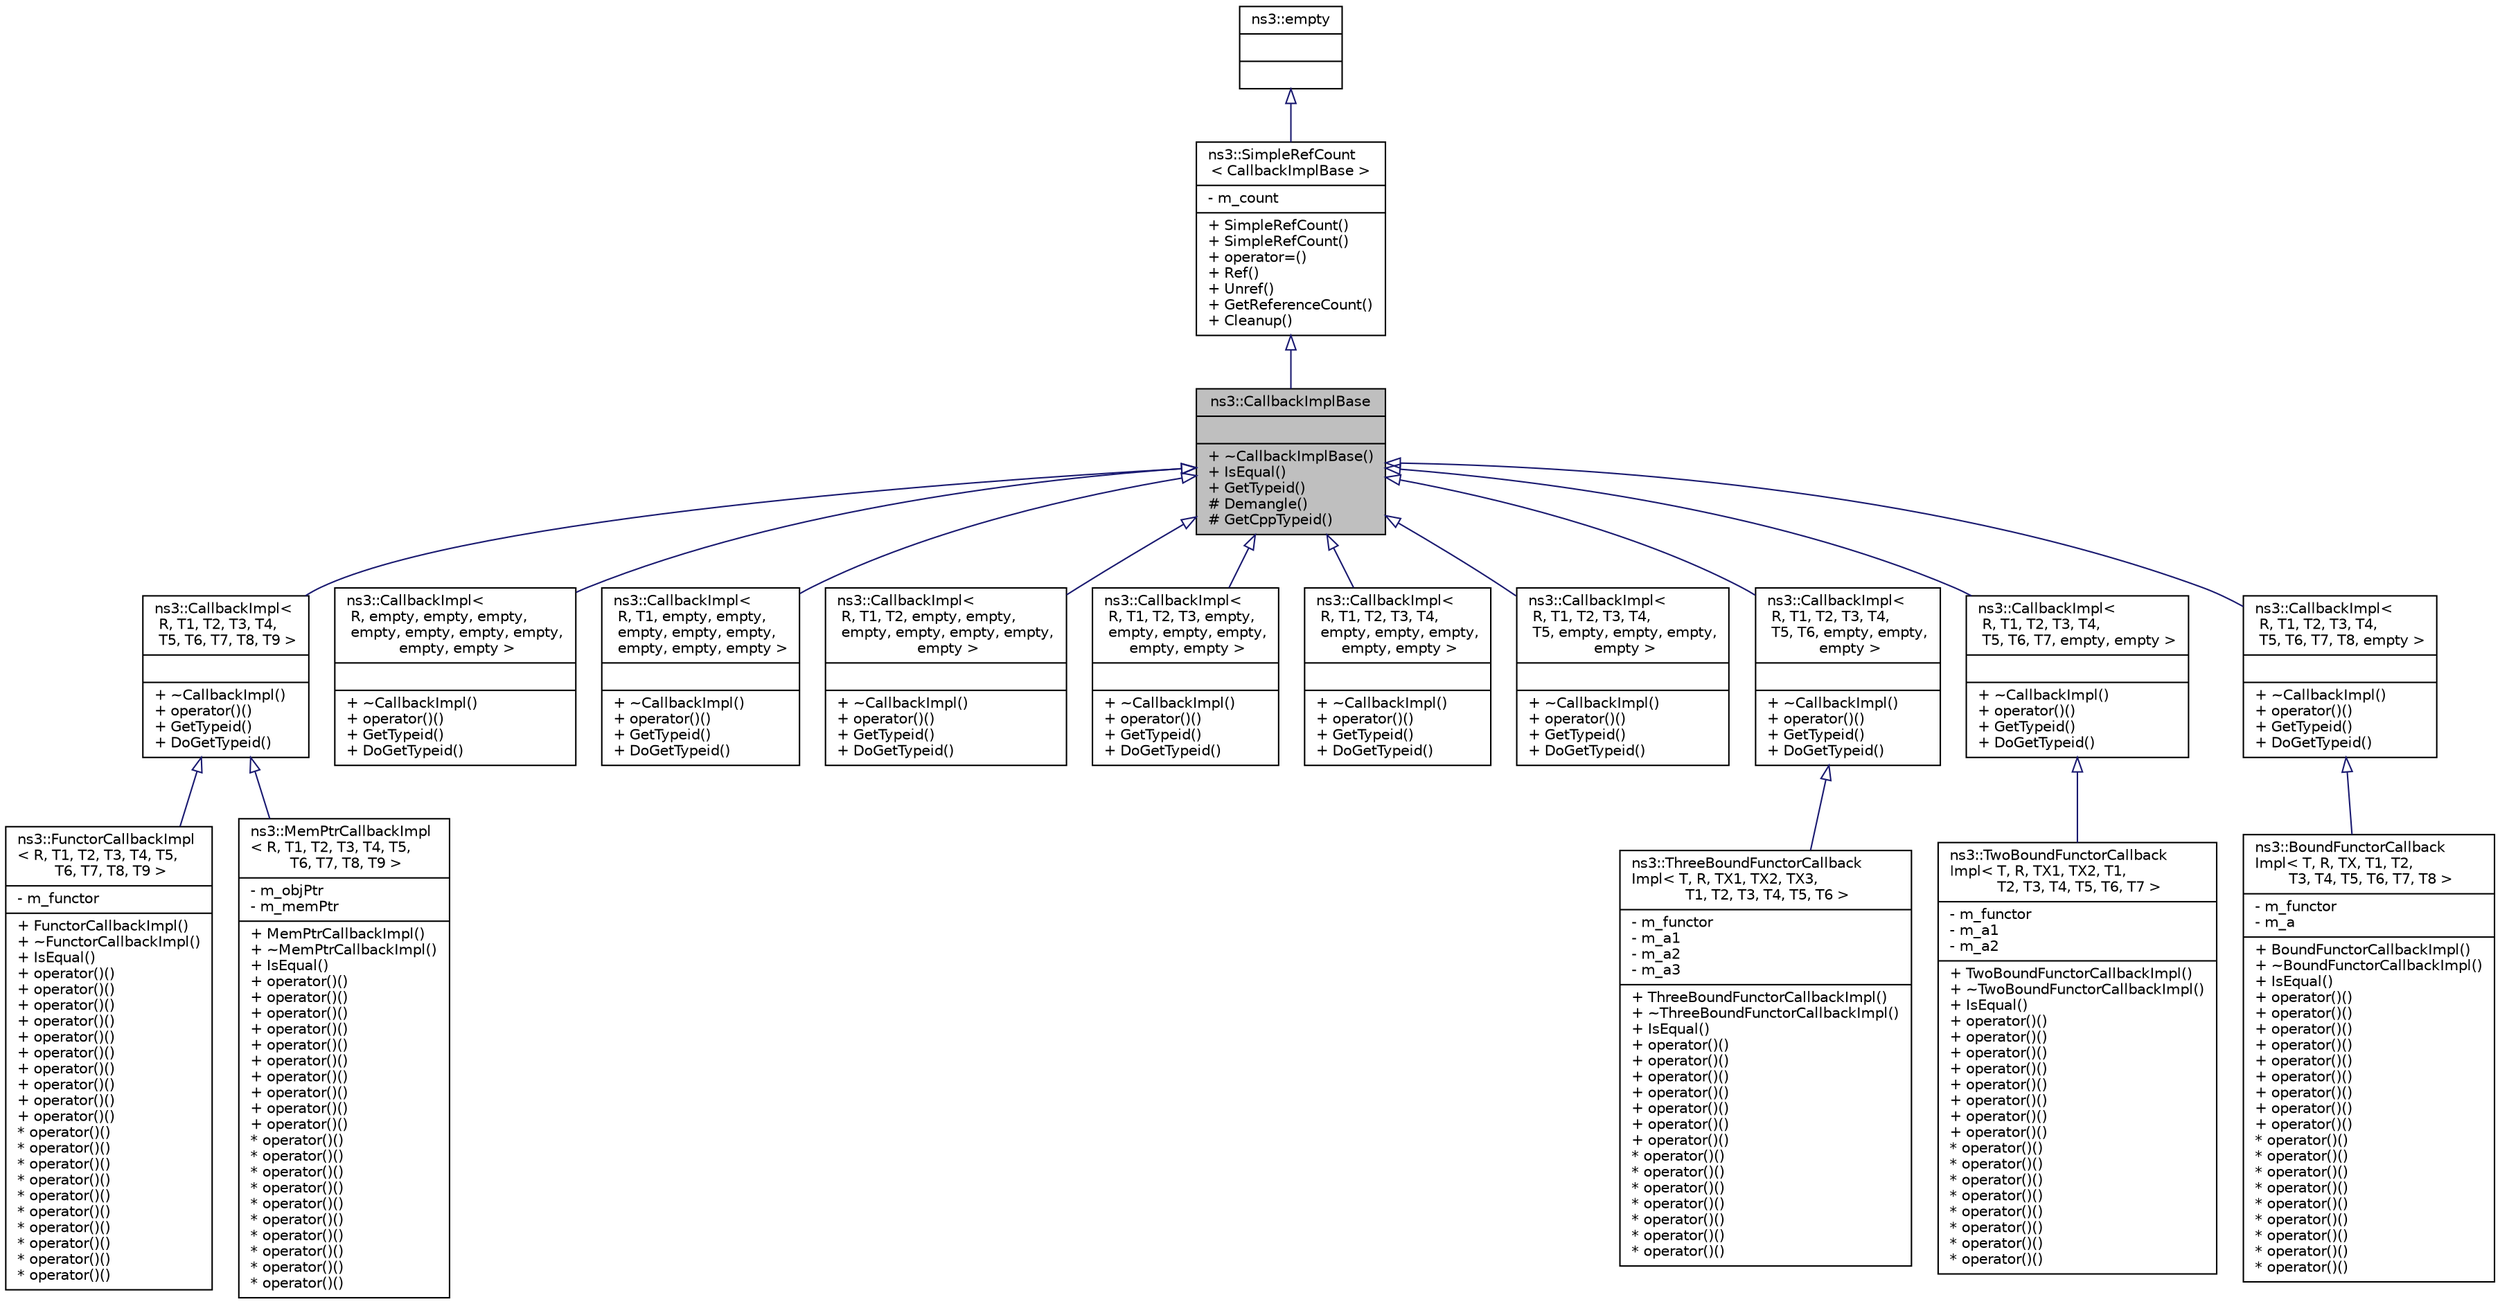 digraph "ns3::CallbackImplBase"
{
  edge [fontname="Helvetica",fontsize="10",labelfontname="Helvetica",labelfontsize="10"];
  node [fontname="Helvetica",fontsize="10",shape=record];
  Node1 [label="{ns3::CallbackImplBase\n||+ ~CallbackImplBase()\l+ IsEqual()\l+ GetTypeid()\l# Demangle()\l# GetCppTypeid()\l}",height=0.2,width=0.4,color="black", fillcolor="grey75", style="filled", fontcolor="black"];
  Node2 -> Node1 [dir="back",color="midnightblue",fontsize="10",style="solid",arrowtail="onormal"];
  Node2 [label="{ns3::SimpleRefCount\l\< CallbackImplBase \>\n|- m_count\l|+ SimpleRefCount()\l+ SimpleRefCount()\l+ operator=()\l+ Ref()\l+ Unref()\l+ GetReferenceCount()\l+ Cleanup()\l}",height=0.2,width=0.4,color="black", fillcolor="white", style="filled",URL="$da/da1/classns3_1_1SimpleRefCount.html"];
  Node3 -> Node2 [dir="back",color="midnightblue",fontsize="10",style="solid",arrowtail="onormal"];
  Node3 [label="{ns3::empty\n||}",height=0.2,width=0.4,color="black", fillcolor="white", style="filled",URL="$d9/d6a/classns3_1_1empty.html",tooltip="make Callback use a separate empty type "];
  Node1 -> Node4 [dir="back",color="midnightblue",fontsize="10",style="solid",arrowtail="onormal"];
  Node4 [label="{ns3::CallbackImpl\<\l R, T1, T2, T3, T4,\l T5, T6, T7, T8, T9 \>\n||+ ~CallbackImpl()\l+ operator()()\l+ GetTypeid()\l+ DoGetTypeid()\l}",height=0.2,width=0.4,color="black", fillcolor="white", style="filled",URL="$d1/d54/classns3_1_1CallbackImpl.html"];
  Node4 -> Node5 [dir="back",color="midnightblue",fontsize="10",style="solid",arrowtail="onormal"];
  Node5 [label="{ns3::FunctorCallbackImpl\l\< R, T1, T2, T3, T4, T5,\l T6, T7, T8, T9 \>\n|- m_functor\l|+ FunctorCallbackImpl()\l+ ~FunctorCallbackImpl()\l+ IsEqual()\l+ operator()()\l+ operator()()\l+ operator()()\l+ operator()()\l+ operator()()\l+ operator()()\l+ operator()()\l+ operator()()\l+ operator()()\l+ operator()()\l* operator()()\l* operator()()\l* operator()()\l* operator()()\l* operator()()\l* operator()()\l* operator()()\l* operator()()\l* operator()()\l* operator()()\l}",height=0.2,width=0.4,color="black", fillcolor="white", style="filled",URL="$d6/dec/classns3_1_1FunctorCallbackImpl.html"];
  Node4 -> Node6 [dir="back",color="midnightblue",fontsize="10",style="solid",arrowtail="onormal"];
  Node6 [label="{ns3::MemPtrCallbackImpl\l\< R, T1, T2, T3, T4, T5,\l T6, T7, T8, T9 \>\n|- m_objPtr\l- m_memPtr\l|+ MemPtrCallbackImpl()\l+ ~MemPtrCallbackImpl()\l+ IsEqual()\l+ operator()()\l+ operator()()\l+ operator()()\l+ operator()()\l+ operator()()\l+ operator()()\l+ operator()()\l+ operator()()\l+ operator()()\l+ operator()()\l* operator()()\l* operator()()\l* operator()()\l* operator()()\l* operator()()\l* operator()()\l* operator()()\l* operator()()\l* operator()()\l* operator()()\l}",height=0.2,width=0.4,color="black", fillcolor="white", style="filled",URL="$d6/de6/classns3_1_1MemPtrCallbackImpl.html"];
  Node1 -> Node7 [dir="back",color="midnightblue",fontsize="10",style="solid",arrowtail="onormal"];
  Node7 [label="{ns3::CallbackImpl\<\l R, empty, empty, empty,\l empty, empty, empty, empty,\l empty, empty \>\n||+ ~CallbackImpl()\l+ operator()()\l+ GetTypeid()\l+ DoGetTypeid()\l}",height=0.2,width=0.4,color="black", fillcolor="white", style="filled",URL="$d0/d56/classns3_1_1CallbackImpl_3_01R_00_01empty_00_01empty_00_01empty_00_01empty_00_01empty_00_01empty95b014f95428197cb51aac9872e394ba.html"];
  Node1 -> Node8 [dir="back",color="midnightblue",fontsize="10",style="solid",arrowtail="onormal"];
  Node8 [label="{ns3::CallbackImpl\<\l R, T1, empty, empty,\l empty, empty, empty,\l empty, empty, empty \>\n||+ ~CallbackImpl()\l+ operator()()\l+ GetTypeid()\l+ DoGetTypeid()\l}",height=0.2,width=0.4,color="black", fillcolor="white", style="filled",URL="$d4/df9/classns3_1_1CallbackImpl_3_01R_00_01T1_00_01empty_00_01empty_00_01empty_00_01empty_00_01empty_00c071cdb1282a8cbdb8ea6ad8db32df61.html"];
  Node1 -> Node9 [dir="back",color="midnightblue",fontsize="10",style="solid",arrowtail="onormal"];
  Node9 [label="{ns3::CallbackImpl\<\l R, T1, T2, empty, empty,\l empty, empty, empty, empty,\l empty \>\n||+ ~CallbackImpl()\l+ operator()()\l+ GetTypeid()\l+ DoGetTypeid()\l}",height=0.2,width=0.4,color="black", fillcolor="white", style="filled",URL="$d4/ded/classns3_1_1CallbackImpl_3_01R_00_01T1_00_01T2_00_01empty_00_01empty_00_01empty_00_01empty_00_01485b3ffdfff1bf20d1d8cf74dc9cb324.html"];
  Node1 -> Node10 [dir="back",color="midnightblue",fontsize="10",style="solid",arrowtail="onormal"];
  Node10 [label="{ns3::CallbackImpl\<\l R, T1, T2, T3, empty,\l empty, empty, empty,\l empty, empty \>\n||+ ~CallbackImpl()\l+ operator()()\l+ GetTypeid()\l+ DoGetTypeid()\l}",height=0.2,width=0.4,color="black", fillcolor="white", style="filled",URL="$d6/df7/classns3_1_1CallbackImpl_3_01R_00_01T1_00_01T2_00_01T3_00_01empty_00_01empty_00_01empty_00_01empty_00_01empty_00_01empty_01_4.html"];
  Node1 -> Node11 [dir="back",color="midnightblue",fontsize="10",style="solid",arrowtail="onormal"];
  Node11 [label="{ns3::CallbackImpl\<\l R, T1, T2, T3, T4,\l empty, empty, empty,\l empty, empty \>\n||+ ~CallbackImpl()\l+ operator()()\l+ GetTypeid()\l+ DoGetTypeid()\l}",height=0.2,width=0.4,color="black", fillcolor="white", style="filled",URL="$da/de2/classns3_1_1CallbackImpl_3_01R_00_01T1_00_01T2_00_01T3_00_01T4_00_01empty_00_01empty_00_01empty_00_01empty_00_01empty_01_4.html"];
  Node1 -> Node12 [dir="back",color="midnightblue",fontsize="10",style="solid",arrowtail="onormal"];
  Node12 [label="{ns3::CallbackImpl\<\l R, T1, T2, T3, T4,\l T5, empty, empty, empty,\l empty \>\n||+ ~CallbackImpl()\l+ operator()()\l+ GetTypeid()\l+ DoGetTypeid()\l}",height=0.2,width=0.4,color="black", fillcolor="white", style="filled",URL="$dd/dfe/classns3_1_1CallbackImpl_3_01R_00_01T1_00_01T2_00_01T3_00_01T4_00_01T5_00_01empty_00_01empty_00_01empty_00_01empty_01_4.html"];
  Node1 -> Node13 [dir="back",color="midnightblue",fontsize="10",style="solid",arrowtail="onormal"];
  Node13 [label="{ns3::CallbackImpl\<\l R, T1, T2, T3, T4,\l T5, T6, empty, empty,\l empty \>\n||+ ~CallbackImpl()\l+ operator()()\l+ GetTypeid()\l+ DoGetTypeid()\l}",height=0.2,width=0.4,color="black", fillcolor="white", style="filled",URL="$d1/dc8/classns3_1_1CallbackImpl_3_01R_00_01T1_00_01T2_00_01T3_00_01T4_00_01T5_00_01T6_00_01empty_00_01empty_00_01empty_01_4.html"];
  Node13 -> Node14 [dir="back",color="midnightblue",fontsize="10",style="solid",arrowtail="onormal"];
  Node14 [label="{ns3::ThreeBoundFunctorCallback\lImpl\< T, R, TX1, TX2, TX3,\l T1, T2, T3, T4, T5, T6 \>\n|- m_functor\l- m_a1\l- m_a2\l- m_a3\l|+ ThreeBoundFunctorCallbackImpl()\l+ ~ThreeBoundFunctorCallbackImpl()\l+ IsEqual()\l+ operator()()\l+ operator()()\l+ operator()()\l+ operator()()\l+ operator()()\l+ operator()()\l+ operator()()\l* operator()()\l* operator()()\l* operator()()\l* operator()()\l* operator()()\l* operator()()\l* operator()()\l}",height=0.2,width=0.4,color="black", fillcolor="white", style="filled",URL="$d0/d64/classns3_1_1ThreeBoundFunctorCallbackImpl.html"];
  Node1 -> Node15 [dir="back",color="midnightblue",fontsize="10",style="solid",arrowtail="onormal"];
  Node15 [label="{ns3::CallbackImpl\<\l R, T1, T2, T3, T4,\l T5, T6, T7, empty, empty \>\n||+ ~CallbackImpl()\l+ operator()()\l+ GetTypeid()\l+ DoGetTypeid()\l}",height=0.2,width=0.4,color="black", fillcolor="white", style="filled",URL="$d0/dea/classns3_1_1CallbackImpl_3_01R_00_01T1_00_01T2_00_01T3_00_01T4_00_01T5_00_01T6_00_01T7_00_01empty_00_01empty_01_4.html"];
  Node15 -> Node16 [dir="back",color="midnightblue",fontsize="10",style="solid",arrowtail="onormal"];
  Node16 [label="{ns3::TwoBoundFunctorCallback\lImpl\< T, R, TX1, TX2, T1,\l T2, T3, T4, T5, T6, T7 \>\n|- m_functor\l- m_a1\l- m_a2\l|+ TwoBoundFunctorCallbackImpl()\l+ ~TwoBoundFunctorCallbackImpl()\l+ IsEqual()\l+ operator()()\l+ operator()()\l+ operator()()\l+ operator()()\l+ operator()()\l+ operator()()\l+ operator()()\l+ operator()()\l* operator()()\l* operator()()\l* operator()()\l* operator()()\l* operator()()\l* operator()()\l* operator()()\l* operator()()\l}",height=0.2,width=0.4,color="black", fillcolor="white", style="filled",URL="$d5/dc5/classns3_1_1TwoBoundFunctorCallbackImpl.html"];
  Node1 -> Node17 [dir="back",color="midnightblue",fontsize="10",style="solid",arrowtail="onormal"];
  Node17 [label="{ns3::CallbackImpl\<\l R, T1, T2, T3, T4,\l T5, T6, T7, T8, empty \>\n||+ ~CallbackImpl()\l+ operator()()\l+ GetTypeid()\l+ DoGetTypeid()\l}",height=0.2,width=0.4,color="black", fillcolor="white", style="filled",URL="$dd/d51/classns3_1_1CallbackImpl_3_01R_00_01T1_00_01T2_00_01T3_00_01T4_00_01T5_00_01T6_00_01T7_00_01T8_00_01empty_01_4.html"];
  Node17 -> Node18 [dir="back",color="midnightblue",fontsize="10",style="solid",arrowtail="onormal"];
  Node18 [label="{ns3::BoundFunctorCallback\lImpl\< T, R, TX, T1, T2,\l T3, T4, T5, T6, T7, T8 \>\n|- m_functor\l- m_a\l|+ BoundFunctorCallbackImpl()\l+ ~BoundFunctorCallbackImpl()\l+ IsEqual()\l+ operator()()\l+ operator()()\l+ operator()()\l+ operator()()\l+ operator()()\l+ operator()()\l+ operator()()\l+ operator()()\l+ operator()()\l* operator()()\l* operator()()\l* operator()()\l* operator()()\l* operator()()\l* operator()()\l* operator()()\l* operator()()\l* operator()()\l}",height=0.2,width=0.4,color="black", fillcolor="white", style="filled",URL="$d9/dae/classns3_1_1BoundFunctorCallbackImpl.html"];
}

